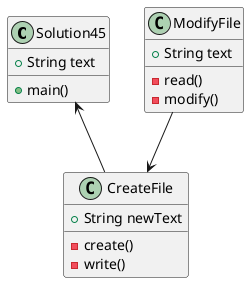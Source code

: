 @startuml
'https://plantuml.com/class-diagram
class Solution45{
    +String text
    +main()

}

class ModifyFile{
    +String text
    -read()
    -modify()
}

class CreateFile{
    +String newText
    -create()
    -write()
}

Solution45 <-- CreateFile
ModifyFile --> CreateFile

@enduml